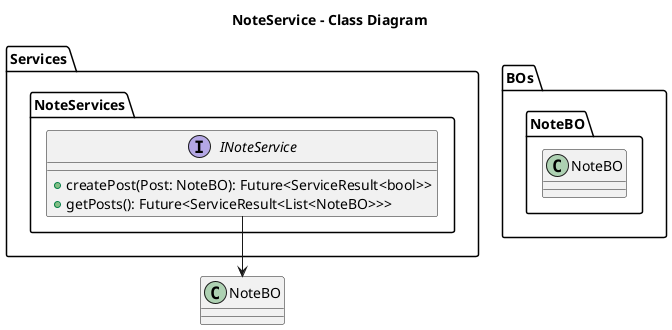 @startuml NoteService - Class

title **NoteService - Class Diagram**

package Services{
    package NoteServices{
        interface INoteService{
            + createPost(Post: NoteBO): Future<ServiceResult<bool>>
            + getPosts(): Future<ServiceResult<List<NoteBO>>>
        }
    }
}

package BOs{
    package NoteBO{
        class NoteBO{
        }
    }
}

INoteService --> NoteBO

newpage

title **NoteBO-Class Diagram**

package Pages{
    package CreatePostScreen{
        class CreatePostScreenVM{
            + createNewPost(title: String ,description: String) : Future<void>
        }
    }
}

package Services{
    package NoteServices{
        interface INoteService{
            + createPost(Post: NoteBO): Future<ServiceResult<bool>>
        }
    }
}

CreatePostScreenVM --> INoteService

newpage
title **NoteBO-Class Diagram**

package Pages{
    package LandingScreen{
        class LandingScreenVM{
            + fetchPosts() : Future<void>
        }
    }
}

package Services{
    package NoteServices{
        interface INoteService{
            + getPost(): Future<ServiceResult<List<NoteBO>>>
        }
    }
}

LandingScreenVM --> INoteService
@enduml